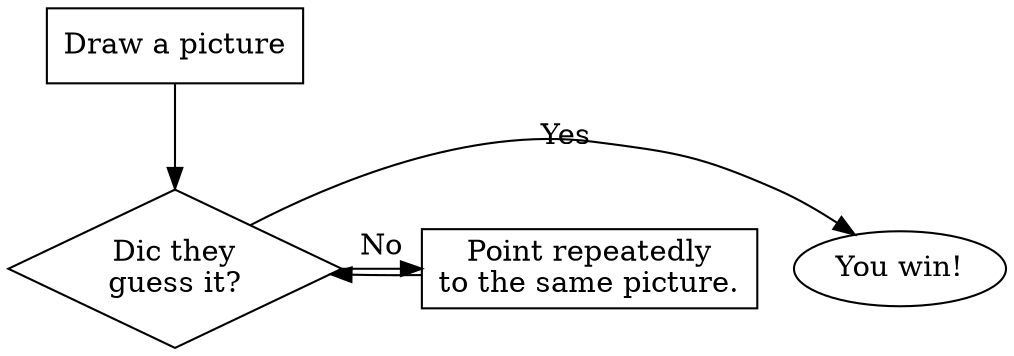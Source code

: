 digraph G {
    node [frontname = "Handlee"];
    edge [frontname = "Handlee"];

    draw [
        label = "Draw a picture";
        shape = rect;
    ];
    win [
        label = "You win!";
        shape = oval;
    ];
    guess [
        label = "Dic they\nguess it?";
        shape = diamond;
    ];
    point [
        label = "Point repeatedly\nto the same picture.";
        shape = rect;
    ];

    draw -> guess;

    guess -> win [ label = "Yes"];
    point -> guess;
    guess -> point [ label = "No"];

    {
        rank=same;
        guess; point; win;
    }
}